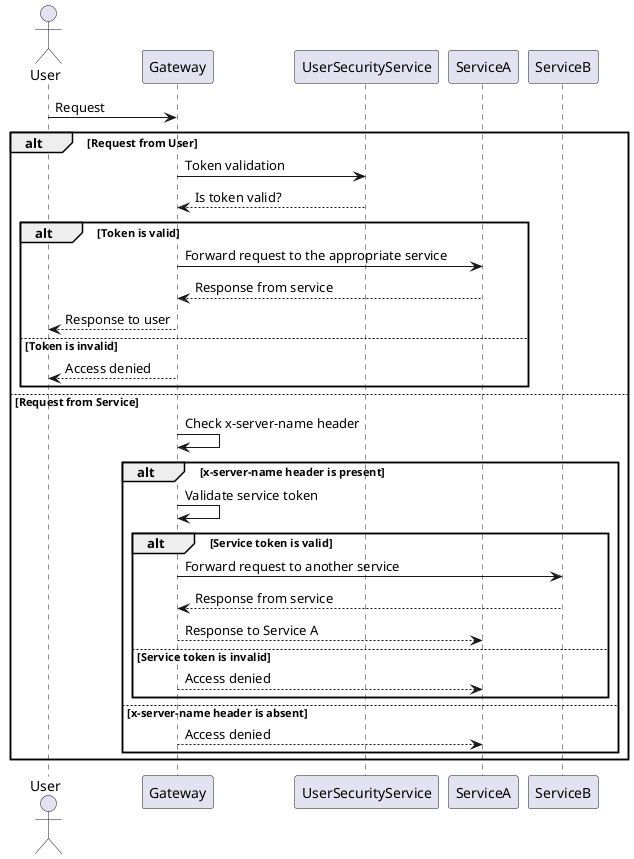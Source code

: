 @startuml
actor User
participant Gateway
participant UserSecurityService
participant ServiceA
participant ServiceB

User -> Gateway: Request
alt Request from User
    Gateway -> UserSecurityService: Token validation
    UserSecurityService --> Gateway: Is token valid?
    alt Token is valid
        Gateway -> ServiceA: Forward request to the appropriate service
        ServiceA --> Gateway: Response from service
        Gateway --> User: Response to user
    else Token is invalid
        Gateway --> User: Access denied
    end
else Request from Service
    Gateway -> Gateway: Check x-server-name header
    alt x-server-name header is present
        Gateway -> Gateway: Validate service token
        alt Service token is valid
            Gateway -> ServiceB: Forward request to another service
            ServiceB --> Gateway: Response from service
            Gateway --> ServiceA: Response to Service A
        else Service token is invalid
            Gateway --> ServiceA: Access denied
        end
    else x-server-name header is absent
        Gateway --> ServiceA: Access denied
    end
end
@enduml

